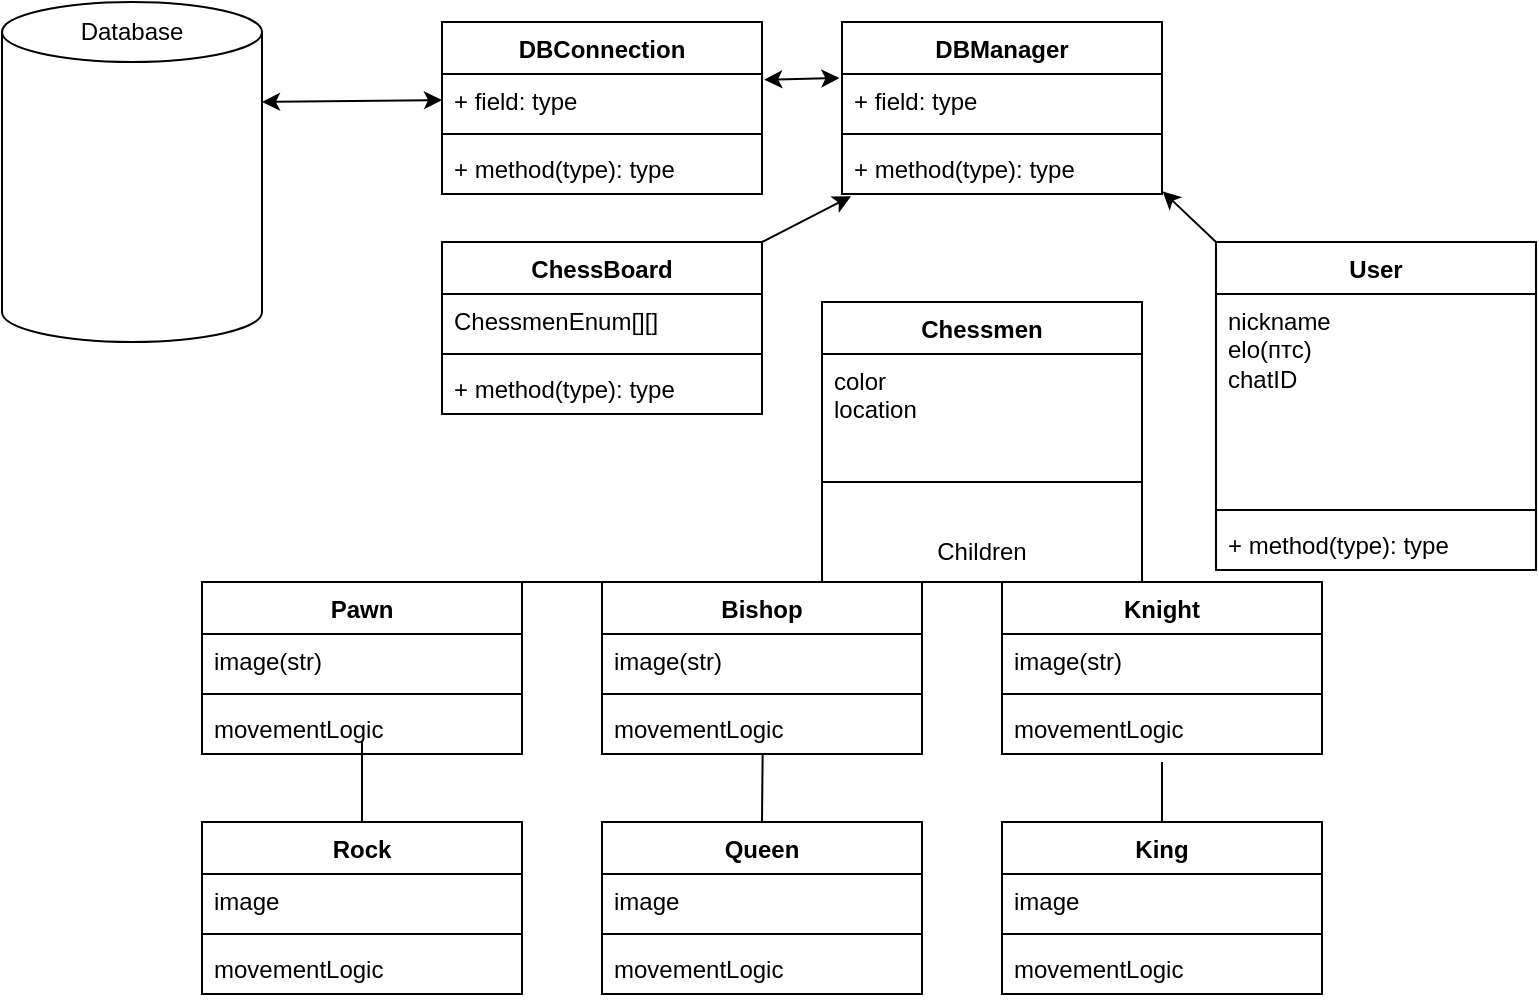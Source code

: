 <mxfile version="22.1.11" type="github">
  <diagram id="C5RBs43oDa-KdzZeNtuy" name="Page-1">
    <mxGraphModel dx="733" dy="362" grid="1" gridSize="10" guides="1" tooltips="1" connect="1" arrows="1" fold="1" page="1" pageScale="1" pageWidth="827" pageHeight="1169" math="0" shadow="0">
      <root>
        <mxCell id="WIyWlLk6GJQsqaUBKTNV-0" />
        <mxCell id="WIyWlLk6GJQsqaUBKTNV-1" parent="WIyWlLk6GJQsqaUBKTNV-0" />
        <mxCell id="WI3lAZsi-HSx7OugRR0g-20" value="ChessBoard" style="swimlane;fontStyle=1;align=center;verticalAlign=top;childLayout=stackLayout;horizontal=1;startSize=26;horizontalStack=0;resizeParent=1;resizeParentMax=0;resizeLast=0;collapsible=1;marginBottom=0;whiteSpace=wrap;html=1;" vertex="1" parent="WIyWlLk6GJQsqaUBKTNV-1">
          <mxGeometry x="280" y="150" width="160" height="86" as="geometry" />
        </mxCell>
        <mxCell id="WI3lAZsi-HSx7OugRR0g-21" value="ChessmenEnum[][]" style="text;strokeColor=none;fillColor=none;align=left;verticalAlign=top;spacingLeft=4;spacingRight=4;overflow=hidden;rotatable=0;points=[[0,0.5],[1,0.5]];portConstraint=eastwest;whiteSpace=wrap;html=1;" vertex="1" parent="WI3lAZsi-HSx7OugRR0g-20">
          <mxGeometry y="26" width="160" height="26" as="geometry" />
        </mxCell>
        <mxCell id="WI3lAZsi-HSx7OugRR0g-22" value="" style="line;strokeWidth=1;fillColor=none;align=left;verticalAlign=middle;spacingTop=-1;spacingLeft=3;spacingRight=3;rotatable=0;labelPosition=right;points=[];portConstraint=eastwest;strokeColor=inherit;" vertex="1" parent="WI3lAZsi-HSx7OugRR0g-20">
          <mxGeometry y="52" width="160" height="8" as="geometry" />
        </mxCell>
        <mxCell id="WI3lAZsi-HSx7OugRR0g-23" value="+ method(type): type" style="text;strokeColor=none;fillColor=none;align=left;verticalAlign=top;spacingLeft=4;spacingRight=4;overflow=hidden;rotatable=0;points=[[0,0.5],[1,0.5]];portConstraint=eastwest;whiteSpace=wrap;html=1;" vertex="1" parent="WI3lAZsi-HSx7OugRR0g-20">
          <mxGeometry y="60" width="160" height="26" as="geometry" />
        </mxCell>
        <mxCell id="WI3lAZsi-HSx7OugRR0g-24" value="DBManager" style="swimlane;fontStyle=1;align=center;verticalAlign=top;childLayout=stackLayout;horizontal=1;startSize=26;horizontalStack=0;resizeParent=1;resizeParentMax=0;resizeLast=0;collapsible=1;marginBottom=0;whiteSpace=wrap;html=1;" vertex="1" parent="WIyWlLk6GJQsqaUBKTNV-1">
          <mxGeometry x="480" y="40" width="160" height="86" as="geometry" />
        </mxCell>
        <mxCell id="WI3lAZsi-HSx7OugRR0g-25" value="+ field: type" style="text;strokeColor=none;fillColor=none;align=left;verticalAlign=top;spacingLeft=4;spacingRight=4;overflow=hidden;rotatable=0;points=[[0,0.5],[1,0.5]];portConstraint=eastwest;whiteSpace=wrap;html=1;" vertex="1" parent="WI3lAZsi-HSx7OugRR0g-24">
          <mxGeometry y="26" width="160" height="26" as="geometry" />
        </mxCell>
        <mxCell id="WI3lAZsi-HSx7OugRR0g-26" value="" style="line;strokeWidth=1;fillColor=none;align=left;verticalAlign=middle;spacingTop=-1;spacingLeft=3;spacingRight=3;rotatable=0;labelPosition=right;points=[];portConstraint=eastwest;strokeColor=inherit;" vertex="1" parent="WI3lAZsi-HSx7OugRR0g-24">
          <mxGeometry y="52" width="160" height="8" as="geometry" />
        </mxCell>
        <mxCell id="WI3lAZsi-HSx7OugRR0g-27" value="+ method(type): type" style="text;strokeColor=none;fillColor=none;align=left;verticalAlign=top;spacingLeft=4;spacingRight=4;overflow=hidden;rotatable=0;points=[[0,0.5],[1,0.5]];portConstraint=eastwest;whiteSpace=wrap;html=1;" vertex="1" parent="WI3lAZsi-HSx7OugRR0g-24">
          <mxGeometry y="60" width="160" height="26" as="geometry" />
        </mxCell>
        <mxCell id="WI3lAZsi-HSx7OugRR0g-28" value="DBConnection" style="swimlane;fontStyle=1;align=center;verticalAlign=top;childLayout=stackLayout;horizontal=1;startSize=26;horizontalStack=0;resizeParent=1;resizeParentMax=0;resizeLast=0;collapsible=1;marginBottom=0;whiteSpace=wrap;html=1;" vertex="1" parent="WIyWlLk6GJQsqaUBKTNV-1">
          <mxGeometry x="280" y="40" width="160" height="86" as="geometry" />
        </mxCell>
        <mxCell id="WI3lAZsi-HSx7OugRR0g-29" value="+ field: type" style="text;strokeColor=none;fillColor=none;align=left;verticalAlign=top;spacingLeft=4;spacingRight=4;overflow=hidden;rotatable=0;points=[[0,0.5],[1,0.5]];portConstraint=eastwest;whiteSpace=wrap;html=1;" vertex="1" parent="WI3lAZsi-HSx7OugRR0g-28">
          <mxGeometry y="26" width="160" height="26" as="geometry" />
        </mxCell>
        <mxCell id="WI3lAZsi-HSx7OugRR0g-30" value="" style="line;strokeWidth=1;fillColor=none;align=left;verticalAlign=middle;spacingTop=-1;spacingLeft=3;spacingRight=3;rotatable=0;labelPosition=right;points=[];portConstraint=eastwest;strokeColor=inherit;" vertex="1" parent="WI3lAZsi-HSx7OugRR0g-28">
          <mxGeometry y="52" width="160" height="8" as="geometry" />
        </mxCell>
        <mxCell id="WI3lAZsi-HSx7OugRR0g-31" value="+ method(type): type" style="text;strokeColor=none;fillColor=none;align=left;verticalAlign=top;spacingLeft=4;spacingRight=4;overflow=hidden;rotatable=0;points=[[0,0.5],[1,0.5]];portConstraint=eastwest;whiteSpace=wrap;html=1;" vertex="1" parent="WI3lAZsi-HSx7OugRR0g-28">
          <mxGeometry y="60" width="160" height="26" as="geometry" />
        </mxCell>
        <mxCell id="WI3lAZsi-HSx7OugRR0g-32" value="" style="shape=cylinder3;whiteSpace=wrap;html=1;boundedLbl=1;backgroundOutline=1;size=15;" vertex="1" parent="WIyWlLk6GJQsqaUBKTNV-1">
          <mxGeometry x="60" y="30" width="130" height="170" as="geometry" />
        </mxCell>
        <mxCell id="WI3lAZsi-HSx7OugRR0g-33" value="Database" style="text;html=1;strokeColor=none;fillColor=none;align=center;verticalAlign=middle;whiteSpace=wrap;rounded=0;" vertex="1" parent="WIyWlLk6GJQsqaUBKTNV-1">
          <mxGeometry x="95" y="30" width="60" height="30" as="geometry" />
        </mxCell>
        <mxCell id="WI3lAZsi-HSx7OugRR0g-34" value="Chessmen" style="swimlane;fontStyle=1;align=center;verticalAlign=top;childLayout=stackLayout;horizontal=1;startSize=26;horizontalStack=0;resizeParent=1;resizeParentMax=0;resizeLast=0;collapsible=1;marginBottom=0;whiteSpace=wrap;html=1;" vertex="1" parent="WIyWlLk6GJQsqaUBKTNV-1">
          <mxGeometry x="470" y="180" width="160" height="140" as="geometry" />
        </mxCell>
        <mxCell id="WI3lAZsi-HSx7OugRR0g-35" value="color&lt;br&gt;location" style="text;strokeColor=none;fillColor=none;align=left;verticalAlign=top;spacingLeft=4;spacingRight=4;overflow=hidden;rotatable=0;points=[[0,0.5],[1,0.5]];portConstraint=eastwest;whiteSpace=wrap;html=1;" vertex="1" parent="WI3lAZsi-HSx7OugRR0g-34">
          <mxGeometry y="26" width="160" height="44" as="geometry" />
        </mxCell>
        <mxCell id="WI3lAZsi-HSx7OugRR0g-36" value="" style="line;strokeWidth=1;fillColor=none;align=left;verticalAlign=middle;spacingTop=-1;spacingLeft=3;spacingRight=3;rotatable=0;labelPosition=right;points=[];portConstraint=eastwest;strokeColor=inherit;" vertex="1" parent="WI3lAZsi-HSx7OugRR0g-34">
          <mxGeometry y="70" width="160" height="40" as="geometry" />
        </mxCell>
        <mxCell id="WI3lAZsi-HSx7OugRR0g-66" value="Children" style="text;html=1;strokeColor=none;fillColor=none;align=center;verticalAlign=middle;whiteSpace=wrap;rounded=0;" vertex="1" parent="WI3lAZsi-HSx7OugRR0g-34">
          <mxGeometry y="110" width="160" height="30" as="geometry" />
        </mxCell>
        <mxCell id="WI3lAZsi-HSx7OugRR0g-38" value="Pawn" style="swimlane;fontStyle=1;align=center;verticalAlign=top;childLayout=stackLayout;horizontal=1;startSize=26;horizontalStack=0;resizeParent=1;resizeParentMax=0;resizeLast=0;collapsible=1;marginBottom=0;whiteSpace=wrap;html=1;" vertex="1" parent="WIyWlLk6GJQsqaUBKTNV-1">
          <mxGeometry x="160" y="320" width="160" height="86" as="geometry" />
        </mxCell>
        <mxCell id="WI3lAZsi-HSx7OugRR0g-39" value="image(str)" style="text;strokeColor=none;fillColor=none;align=left;verticalAlign=top;spacingLeft=4;spacingRight=4;overflow=hidden;rotatable=0;points=[[0,0.5],[1,0.5]];portConstraint=eastwest;whiteSpace=wrap;html=1;" vertex="1" parent="WI3lAZsi-HSx7OugRR0g-38">
          <mxGeometry y="26" width="160" height="26" as="geometry" />
        </mxCell>
        <mxCell id="WI3lAZsi-HSx7OugRR0g-40" value="" style="line;strokeWidth=1;fillColor=none;align=left;verticalAlign=middle;spacingTop=-1;spacingLeft=3;spacingRight=3;rotatable=0;labelPosition=right;points=[];portConstraint=eastwest;strokeColor=inherit;" vertex="1" parent="WI3lAZsi-HSx7OugRR0g-38">
          <mxGeometry y="52" width="160" height="8" as="geometry" />
        </mxCell>
        <mxCell id="WI3lAZsi-HSx7OugRR0g-41" value="movementLogic" style="text;strokeColor=none;fillColor=none;align=left;verticalAlign=top;spacingLeft=4;spacingRight=4;overflow=hidden;rotatable=0;points=[[0,0.5],[1,0.5]];portConstraint=eastwest;whiteSpace=wrap;html=1;" vertex="1" parent="WI3lAZsi-HSx7OugRR0g-38">
          <mxGeometry y="60" width="160" height="26" as="geometry" />
        </mxCell>
        <mxCell id="WI3lAZsi-HSx7OugRR0g-42" value="Bishop" style="swimlane;fontStyle=1;align=center;verticalAlign=top;childLayout=stackLayout;horizontal=1;startSize=26;horizontalStack=0;resizeParent=1;resizeParentMax=0;resizeLast=0;collapsible=1;marginBottom=0;whiteSpace=wrap;html=1;" vertex="1" parent="WIyWlLk6GJQsqaUBKTNV-1">
          <mxGeometry x="360" y="320" width="160" height="86" as="geometry" />
        </mxCell>
        <mxCell id="WI3lAZsi-HSx7OugRR0g-43" value="image(str)" style="text;strokeColor=none;fillColor=none;align=left;verticalAlign=top;spacingLeft=4;spacingRight=4;overflow=hidden;rotatable=0;points=[[0,0.5],[1,0.5]];portConstraint=eastwest;whiteSpace=wrap;html=1;" vertex="1" parent="WI3lAZsi-HSx7OugRR0g-42">
          <mxGeometry y="26" width="160" height="26" as="geometry" />
        </mxCell>
        <mxCell id="WI3lAZsi-HSx7OugRR0g-44" value="" style="line;strokeWidth=1;fillColor=none;align=left;verticalAlign=middle;spacingTop=-1;spacingLeft=3;spacingRight=3;rotatable=0;labelPosition=right;points=[];portConstraint=eastwest;strokeColor=inherit;" vertex="1" parent="WI3lAZsi-HSx7OugRR0g-42">
          <mxGeometry y="52" width="160" height="8" as="geometry" />
        </mxCell>
        <mxCell id="WI3lAZsi-HSx7OugRR0g-45" value="movementLogic" style="text;strokeColor=none;fillColor=none;align=left;verticalAlign=top;spacingLeft=4;spacingRight=4;overflow=hidden;rotatable=0;points=[[0,0.5],[1,0.5]];portConstraint=eastwest;whiteSpace=wrap;html=1;" vertex="1" parent="WI3lAZsi-HSx7OugRR0g-42">
          <mxGeometry y="60" width="160" height="26" as="geometry" />
        </mxCell>
        <mxCell id="WI3lAZsi-HSx7OugRR0g-46" value="Knight" style="swimlane;fontStyle=1;align=center;verticalAlign=top;childLayout=stackLayout;horizontal=1;startSize=26;horizontalStack=0;resizeParent=1;resizeParentMax=0;resizeLast=0;collapsible=1;marginBottom=0;whiteSpace=wrap;html=1;" vertex="1" parent="WIyWlLk6GJQsqaUBKTNV-1">
          <mxGeometry x="560" y="320" width="160" height="86" as="geometry" />
        </mxCell>
        <mxCell id="WI3lAZsi-HSx7OugRR0g-47" value="image(str)" style="text;strokeColor=none;fillColor=none;align=left;verticalAlign=top;spacingLeft=4;spacingRight=4;overflow=hidden;rotatable=0;points=[[0,0.5],[1,0.5]];portConstraint=eastwest;whiteSpace=wrap;html=1;" vertex="1" parent="WI3lAZsi-HSx7OugRR0g-46">
          <mxGeometry y="26" width="160" height="26" as="geometry" />
        </mxCell>
        <mxCell id="WI3lAZsi-HSx7OugRR0g-48" value="" style="line;strokeWidth=1;fillColor=none;align=left;verticalAlign=middle;spacingTop=-1;spacingLeft=3;spacingRight=3;rotatable=0;labelPosition=right;points=[];portConstraint=eastwest;strokeColor=inherit;" vertex="1" parent="WI3lAZsi-HSx7OugRR0g-46">
          <mxGeometry y="52" width="160" height="8" as="geometry" />
        </mxCell>
        <mxCell id="WI3lAZsi-HSx7OugRR0g-49" value="movementLogic" style="text;strokeColor=none;fillColor=none;align=left;verticalAlign=top;spacingLeft=4;spacingRight=4;overflow=hidden;rotatable=0;points=[[0,0.5],[1,0.5]];portConstraint=eastwest;whiteSpace=wrap;html=1;" vertex="1" parent="WI3lAZsi-HSx7OugRR0g-46">
          <mxGeometry y="60" width="160" height="26" as="geometry" />
        </mxCell>
        <mxCell id="WI3lAZsi-HSx7OugRR0g-50" value="Rock" style="swimlane;fontStyle=1;align=center;verticalAlign=top;childLayout=stackLayout;horizontal=1;startSize=26;horizontalStack=0;resizeParent=1;resizeParentMax=0;resizeLast=0;collapsible=1;marginBottom=0;whiteSpace=wrap;html=1;" vertex="1" parent="WIyWlLk6GJQsqaUBKTNV-1">
          <mxGeometry x="160" y="440" width="160" height="86" as="geometry" />
        </mxCell>
        <mxCell id="WI3lAZsi-HSx7OugRR0g-51" value="image" style="text;strokeColor=none;fillColor=none;align=left;verticalAlign=top;spacingLeft=4;spacingRight=4;overflow=hidden;rotatable=0;points=[[0,0.5],[1,0.5]];portConstraint=eastwest;whiteSpace=wrap;html=1;" vertex="1" parent="WI3lAZsi-HSx7OugRR0g-50">
          <mxGeometry y="26" width="160" height="26" as="geometry" />
        </mxCell>
        <mxCell id="WI3lAZsi-HSx7OugRR0g-52" value="" style="line;strokeWidth=1;fillColor=none;align=left;verticalAlign=middle;spacingTop=-1;spacingLeft=3;spacingRight=3;rotatable=0;labelPosition=right;points=[];portConstraint=eastwest;strokeColor=inherit;" vertex="1" parent="WI3lAZsi-HSx7OugRR0g-50">
          <mxGeometry y="52" width="160" height="8" as="geometry" />
        </mxCell>
        <mxCell id="WI3lAZsi-HSx7OugRR0g-53" value="movementLogic" style="text;strokeColor=none;fillColor=none;align=left;verticalAlign=top;spacingLeft=4;spacingRight=4;overflow=hidden;rotatable=0;points=[[0,0.5],[1,0.5]];portConstraint=eastwest;whiteSpace=wrap;html=1;" vertex="1" parent="WI3lAZsi-HSx7OugRR0g-50">
          <mxGeometry y="60" width="160" height="26" as="geometry" />
        </mxCell>
        <mxCell id="WI3lAZsi-HSx7OugRR0g-54" value="Queen" style="swimlane;fontStyle=1;align=center;verticalAlign=top;childLayout=stackLayout;horizontal=1;startSize=26;horizontalStack=0;resizeParent=1;resizeParentMax=0;resizeLast=0;collapsible=1;marginBottom=0;whiteSpace=wrap;html=1;" vertex="1" parent="WIyWlLk6GJQsqaUBKTNV-1">
          <mxGeometry x="360" y="440" width="160" height="86" as="geometry" />
        </mxCell>
        <mxCell id="WI3lAZsi-HSx7OugRR0g-55" value="image" style="text;strokeColor=none;fillColor=none;align=left;verticalAlign=top;spacingLeft=4;spacingRight=4;overflow=hidden;rotatable=0;points=[[0,0.5],[1,0.5]];portConstraint=eastwest;whiteSpace=wrap;html=1;" vertex="1" parent="WI3lAZsi-HSx7OugRR0g-54">
          <mxGeometry y="26" width="160" height="26" as="geometry" />
        </mxCell>
        <mxCell id="WI3lAZsi-HSx7OugRR0g-56" value="" style="line;strokeWidth=1;fillColor=none;align=left;verticalAlign=middle;spacingTop=-1;spacingLeft=3;spacingRight=3;rotatable=0;labelPosition=right;points=[];portConstraint=eastwest;strokeColor=inherit;" vertex="1" parent="WI3lAZsi-HSx7OugRR0g-54">
          <mxGeometry y="52" width="160" height="8" as="geometry" />
        </mxCell>
        <mxCell id="WI3lAZsi-HSx7OugRR0g-57" value="movementLogic" style="text;strokeColor=none;fillColor=none;align=left;verticalAlign=top;spacingLeft=4;spacingRight=4;overflow=hidden;rotatable=0;points=[[0,0.5],[1,0.5]];portConstraint=eastwest;whiteSpace=wrap;html=1;" vertex="1" parent="WI3lAZsi-HSx7OugRR0g-54">
          <mxGeometry y="60" width="160" height="26" as="geometry" />
        </mxCell>
        <mxCell id="WI3lAZsi-HSx7OugRR0g-58" value="King" style="swimlane;fontStyle=1;align=center;verticalAlign=top;childLayout=stackLayout;horizontal=1;startSize=26;horizontalStack=0;resizeParent=1;resizeParentMax=0;resizeLast=0;collapsible=1;marginBottom=0;whiteSpace=wrap;html=1;" vertex="1" parent="WIyWlLk6GJQsqaUBKTNV-1">
          <mxGeometry x="560" y="440" width="160" height="86" as="geometry" />
        </mxCell>
        <mxCell id="WI3lAZsi-HSx7OugRR0g-59" value="image" style="text;strokeColor=none;fillColor=none;align=left;verticalAlign=top;spacingLeft=4;spacingRight=4;overflow=hidden;rotatable=0;points=[[0,0.5],[1,0.5]];portConstraint=eastwest;whiteSpace=wrap;html=1;" vertex="1" parent="WI3lAZsi-HSx7OugRR0g-58">
          <mxGeometry y="26" width="160" height="26" as="geometry" />
        </mxCell>
        <mxCell id="WI3lAZsi-HSx7OugRR0g-60" value="" style="line;strokeWidth=1;fillColor=none;align=left;verticalAlign=middle;spacingTop=-1;spacingLeft=3;spacingRight=3;rotatable=0;labelPosition=right;points=[];portConstraint=eastwest;strokeColor=inherit;" vertex="1" parent="WI3lAZsi-HSx7OugRR0g-58">
          <mxGeometry y="52" width="160" height="8" as="geometry" />
        </mxCell>
        <mxCell id="WI3lAZsi-HSx7OugRR0g-61" value="movementLogic" style="text;strokeColor=none;fillColor=none;align=left;verticalAlign=top;spacingLeft=4;spacingRight=4;overflow=hidden;rotatable=0;points=[[0,0.5],[1,0.5]];portConstraint=eastwest;whiteSpace=wrap;html=1;" vertex="1" parent="WI3lAZsi-HSx7OugRR0g-58">
          <mxGeometry y="60" width="160" height="26" as="geometry" />
        </mxCell>
        <mxCell id="WI3lAZsi-HSx7OugRR0g-62" value="" style="endArrow=none;html=1;rounded=0;exitX=0.5;exitY=0;exitDx=0;exitDy=0;" edge="1" parent="WIyWlLk6GJQsqaUBKTNV-1" source="WI3lAZsi-HSx7OugRR0g-50">
          <mxGeometry width="50" height="50" relative="1" as="geometry">
            <mxPoint x="330" y="520" as="sourcePoint" />
            <mxPoint x="240" y="400" as="targetPoint" />
          </mxGeometry>
        </mxCell>
        <mxCell id="WI3lAZsi-HSx7OugRR0g-63" value="" style="endArrow=none;html=1;rounded=0;entryX=0.502;entryY=0.981;entryDx=0;entryDy=0;entryPerimeter=0;exitX=0.5;exitY=0;exitDx=0;exitDy=0;" edge="1" parent="WIyWlLk6GJQsqaUBKTNV-1" source="WI3lAZsi-HSx7OugRR0g-54" target="WI3lAZsi-HSx7OugRR0g-45">
          <mxGeometry width="50" height="50" relative="1" as="geometry">
            <mxPoint x="330" y="440" as="sourcePoint" />
            <mxPoint x="380" y="390" as="targetPoint" />
          </mxGeometry>
        </mxCell>
        <mxCell id="WI3lAZsi-HSx7OugRR0g-64" value="" style="endArrow=none;html=1;rounded=0;exitX=0.5;exitY=0;exitDx=0;exitDy=0;" edge="1" parent="WIyWlLk6GJQsqaUBKTNV-1" source="WI3lAZsi-HSx7OugRR0g-58">
          <mxGeometry width="50" height="50" relative="1" as="geometry">
            <mxPoint x="330" y="440" as="sourcePoint" />
            <mxPoint x="640" y="410" as="targetPoint" />
          </mxGeometry>
        </mxCell>
        <mxCell id="WI3lAZsi-HSx7OugRR0g-65" value="" style="endArrow=none;html=1;rounded=0;entryX=0;entryY=0;entryDx=0;entryDy=0;exitX=1;exitY=0;exitDx=0;exitDy=0;" edge="1" parent="WIyWlLk6GJQsqaUBKTNV-1" source="WI3lAZsi-HSx7OugRR0g-38" target="WI3lAZsi-HSx7OugRR0g-42">
          <mxGeometry width="50" height="50" relative="1" as="geometry">
            <mxPoint x="330" y="440" as="sourcePoint" />
            <mxPoint x="380" y="390" as="targetPoint" />
          </mxGeometry>
        </mxCell>
        <mxCell id="WI3lAZsi-HSx7OugRR0g-67" value="" style="endArrow=classic;startArrow=classic;html=1;rounded=0;exitX=1;exitY=0;exitDx=0;exitDy=50;exitPerimeter=0;entryX=0;entryY=0.5;entryDx=0;entryDy=0;" edge="1" parent="WIyWlLk6GJQsqaUBKTNV-1" source="WI3lAZsi-HSx7OugRR0g-32" target="WI3lAZsi-HSx7OugRR0g-29">
          <mxGeometry width="50" height="50" relative="1" as="geometry">
            <mxPoint x="330" y="100" as="sourcePoint" />
            <mxPoint x="380" y="50" as="targetPoint" />
          </mxGeometry>
        </mxCell>
        <mxCell id="WI3lAZsi-HSx7OugRR0g-68" value="" style="endArrow=classic;startArrow=classic;html=1;rounded=0;entryX=-0.008;entryY=0.077;entryDx=0;entryDy=0;entryPerimeter=0;exitX=1.007;exitY=0.109;exitDx=0;exitDy=0;exitPerimeter=0;" edge="1" parent="WIyWlLk6GJQsqaUBKTNV-1" source="WI3lAZsi-HSx7OugRR0g-29" target="WI3lAZsi-HSx7OugRR0g-25">
          <mxGeometry width="50" height="50" relative="1" as="geometry">
            <mxPoint x="330" y="100" as="sourcePoint" />
            <mxPoint x="380" y="50" as="targetPoint" />
          </mxGeometry>
        </mxCell>
        <mxCell id="WI3lAZsi-HSx7OugRR0g-69" value="" style="endArrow=classic;html=1;rounded=0;entryX=0.028;entryY=1.045;entryDx=0;entryDy=0;entryPerimeter=0;exitX=1;exitY=0;exitDx=0;exitDy=0;" edge="1" parent="WIyWlLk6GJQsqaUBKTNV-1" source="WI3lAZsi-HSx7OugRR0g-20" target="WI3lAZsi-HSx7OugRR0g-27">
          <mxGeometry width="50" height="50" relative="1" as="geometry">
            <mxPoint x="330" y="190" as="sourcePoint" />
            <mxPoint x="380" y="140" as="targetPoint" />
          </mxGeometry>
        </mxCell>
        <mxCell id="WI3lAZsi-HSx7OugRR0g-70" value="User" style="swimlane;fontStyle=1;align=center;verticalAlign=top;childLayout=stackLayout;horizontal=1;startSize=26;horizontalStack=0;resizeParent=1;resizeParentMax=0;resizeLast=0;collapsible=1;marginBottom=0;whiteSpace=wrap;html=1;" vertex="1" parent="WIyWlLk6GJQsqaUBKTNV-1">
          <mxGeometry x="667" y="150" width="160" height="164" as="geometry" />
        </mxCell>
        <mxCell id="WI3lAZsi-HSx7OugRR0g-71" value="nickname&lt;br&gt;elo(птс)&lt;br&gt;chatID" style="text;strokeColor=none;fillColor=none;align=left;verticalAlign=top;spacingLeft=4;spacingRight=4;overflow=hidden;rotatable=0;points=[[0,0.5],[1,0.5]];portConstraint=eastwest;whiteSpace=wrap;html=1;" vertex="1" parent="WI3lAZsi-HSx7OugRR0g-70">
          <mxGeometry y="26" width="160" height="104" as="geometry" />
        </mxCell>
        <mxCell id="WI3lAZsi-HSx7OugRR0g-72" value="" style="line;strokeWidth=1;fillColor=none;align=left;verticalAlign=middle;spacingTop=-1;spacingLeft=3;spacingRight=3;rotatable=0;labelPosition=right;points=[];portConstraint=eastwest;strokeColor=inherit;" vertex="1" parent="WI3lAZsi-HSx7OugRR0g-70">
          <mxGeometry y="130" width="160" height="8" as="geometry" />
        </mxCell>
        <mxCell id="WI3lAZsi-HSx7OugRR0g-73" value="+ method(type): type" style="text;strokeColor=none;fillColor=none;align=left;verticalAlign=top;spacingLeft=4;spacingRight=4;overflow=hidden;rotatable=0;points=[[0,0.5],[1,0.5]];portConstraint=eastwest;whiteSpace=wrap;html=1;" vertex="1" parent="WI3lAZsi-HSx7OugRR0g-70">
          <mxGeometry y="138" width="160" height="26" as="geometry" />
        </mxCell>
        <mxCell id="WI3lAZsi-HSx7OugRR0g-74" value="" style="endArrow=classic;html=1;rounded=0;entryX=1.002;entryY=0.949;entryDx=0;entryDy=0;entryPerimeter=0;exitX=0;exitY=0;exitDx=0;exitDy=0;" edge="1" parent="WIyWlLk6GJQsqaUBKTNV-1" source="WI3lAZsi-HSx7OugRR0g-70" target="WI3lAZsi-HSx7OugRR0g-27">
          <mxGeometry width="50" height="50" relative="1" as="geometry">
            <mxPoint x="520" y="190" as="sourcePoint" />
            <mxPoint x="570" y="140" as="targetPoint" />
          </mxGeometry>
        </mxCell>
      </root>
    </mxGraphModel>
  </diagram>
</mxfile>
